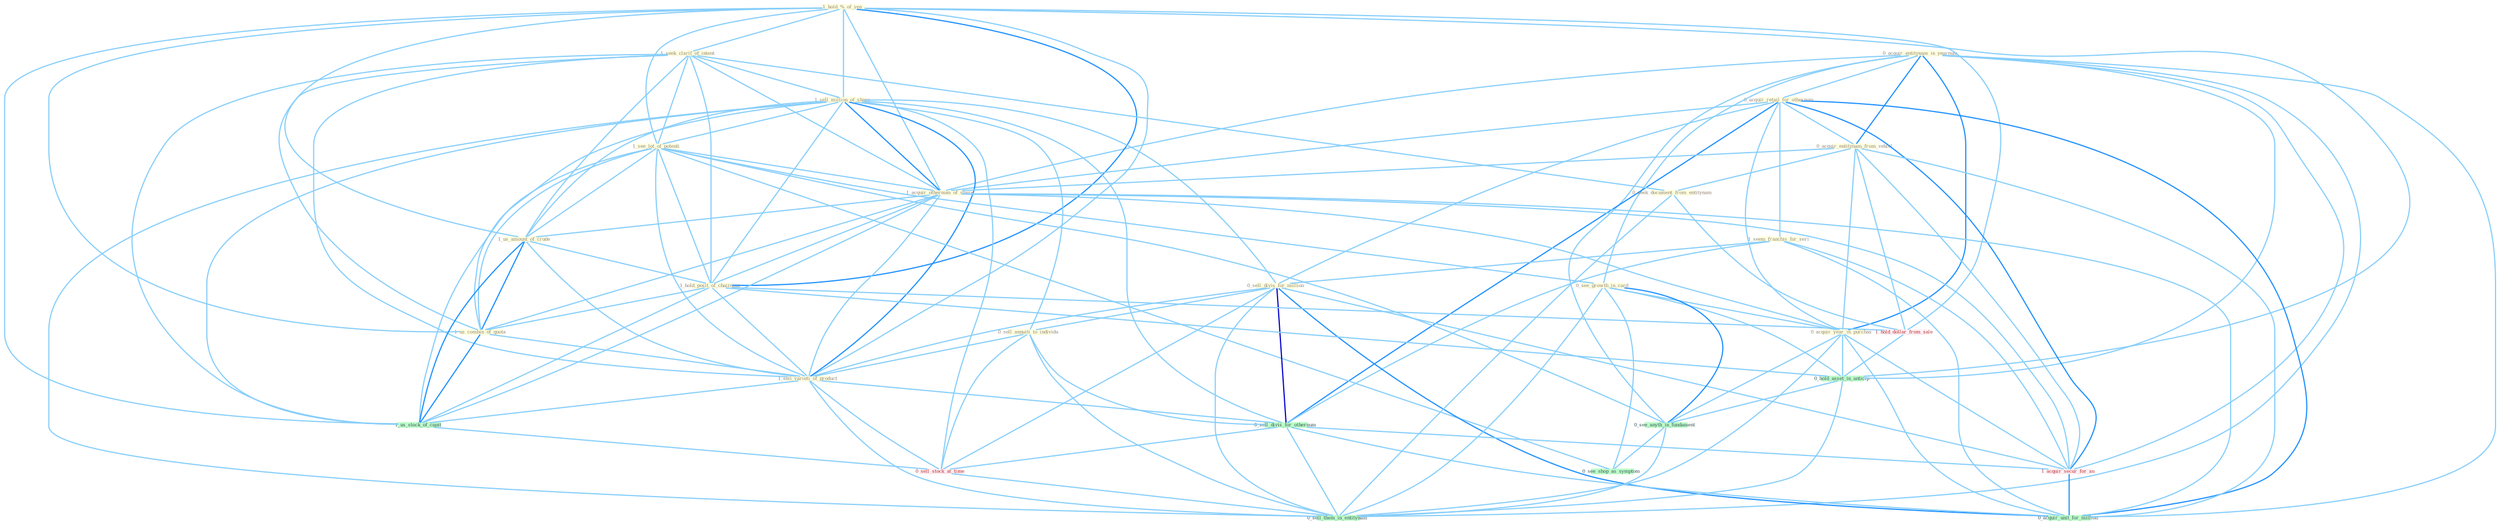 Graph G{ 
    node
    [shape=polygon,style=filled,width=.5,height=.06,color="#BDFCC9",fixedsize=true,fontsize=4,
    fontcolor="#2f4f4f"];
    {node
    [color="#ffffe0", fontcolor="#8b7d6b"] "0_acquir_entitynam_in_yearnum " "1_hold_%_of_yen " "0_acquir_retail_for_othernum " "1_seek_clarif_of_intent " "1_sell_million_of_share " "1_see_lot_of_potenti " "0_acquir_entitynam_from_vehicl " "1_acquir_othernum_of_share " "1_seem_franchis_for_seri " "0_sell_divis_for_million " "1_us_amount_of_crude " "1_hold_posit_of_chairman " "0_see_growth_in_card " "0_sell_annuiti_to_individu " "0_seek_document_from_entitynam " "0_acquir_year_in_purchas " "1_us_combin_of_quota " "1_sell_varieti_of_product "}
{node [color="#fff0f5", fontcolor="#b22222"] "1_acquir_secur_for_an " "1_hold_dollar_from_sale " "0_sell_stock_at_time "}
edge [color="#B0E2FF"];

	"0_acquir_entitynam_in_yearnum " -- "0_acquir_retail_for_othernum " [w="1", color="#87cefa" ];
	"0_acquir_entitynam_in_yearnum " -- "0_acquir_entitynam_from_vehicl " [w="2", color="#1e90ff" , len=0.8];
	"0_acquir_entitynam_in_yearnum " -- "1_acquir_othernum_of_share " [w="1", color="#87cefa" ];
	"0_acquir_entitynam_in_yearnum " -- "0_see_growth_in_card " [w="1", color="#87cefa" ];
	"0_acquir_entitynam_in_yearnum " -- "0_acquir_year_in_purchas " [w="2", color="#1e90ff" , len=0.8];
	"0_acquir_entitynam_in_yearnum " -- "1_acquir_secur_for_an " [w="1", color="#87cefa" ];
	"0_acquir_entitynam_in_yearnum " -- "0_hold_asset_in_anticip " [w="1", color="#87cefa" ];
	"0_acquir_entitynam_in_yearnum " -- "0_see_anyth_in_fundament " [w="1", color="#87cefa" ];
	"0_acquir_entitynam_in_yearnum " -- "0_acquir_unit_for_million " [w="1", color="#87cefa" ];
	"0_acquir_entitynam_in_yearnum " -- "0_sell_them_in_entitynam " [w="1", color="#87cefa" ];
	"1_hold_%_of_yen " -- "1_seek_clarif_of_intent " [w="1", color="#87cefa" ];
	"1_hold_%_of_yen " -- "1_sell_million_of_share " [w="1", color="#87cefa" ];
	"1_hold_%_of_yen " -- "1_see_lot_of_potenti " [w="1", color="#87cefa" ];
	"1_hold_%_of_yen " -- "1_acquir_othernum_of_share " [w="1", color="#87cefa" ];
	"1_hold_%_of_yen " -- "1_us_amount_of_crude " [w="1", color="#87cefa" ];
	"1_hold_%_of_yen " -- "1_hold_posit_of_chairman " [w="2", color="#1e90ff" , len=0.8];
	"1_hold_%_of_yen " -- "1_us_combin_of_quota " [w="1", color="#87cefa" ];
	"1_hold_%_of_yen " -- "1_sell_varieti_of_product " [w="1", color="#87cefa" ];
	"1_hold_%_of_yen " -- "1_us_stock_of_capit " [w="1", color="#87cefa" ];
	"1_hold_%_of_yen " -- "1_hold_dollar_from_sale " [w="1", color="#87cefa" ];
	"1_hold_%_of_yen " -- "0_hold_asset_in_anticip " [w="1", color="#87cefa" ];
	"0_acquir_retail_for_othernum " -- "0_acquir_entitynam_from_vehicl " [w="1", color="#87cefa" ];
	"0_acquir_retail_for_othernum " -- "1_acquir_othernum_of_share " [w="1", color="#87cefa" ];
	"0_acquir_retail_for_othernum " -- "1_seem_franchis_for_seri " [w="1", color="#87cefa" ];
	"0_acquir_retail_for_othernum " -- "0_sell_divis_for_million " [w="1", color="#87cefa" ];
	"0_acquir_retail_for_othernum " -- "0_acquir_year_in_purchas " [w="1", color="#87cefa" ];
	"0_acquir_retail_for_othernum " -- "0_sell_divis_for_othernum " [w="2", color="#1e90ff" , len=0.8];
	"0_acquir_retail_for_othernum " -- "1_acquir_secur_for_an " [w="2", color="#1e90ff" , len=0.8];
	"0_acquir_retail_for_othernum " -- "0_acquir_unit_for_million " [w="2", color="#1e90ff" , len=0.8];
	"1_seek_clarif_of_intent " -- "1_sell_million_of_share " [w="1", color="#87cefa" ];
	"1_seek_clarif_of_intent " -- "1_see_lot_of_potenti " [w="1", color="#87cefa" ];
	"1_seek_clarif_of_intent " -- "1_acquir_othernum_of_share " [w="1", color="#87cefa" ];
	"1_seek_clarif_of_intent " -- "1_us_amount_of_crude " [w="1", color="#87cefa" ];
	"1_seek_clarif_of_intent " -- "1_hold_posit_of_chairman " [w="1", color="#87cefa" ];
	"1_seek_clarif_of_intent " -- "0_seek_document_from_entitynam " [w="1", color="#87cefa" ];
	"1_seek_clarif_of_intent " -- "1_us_combin_of_quota " [w="1", color="#87cefa" ];
	"1_seek_clarif_of_intent " -- "1_sell_varieti_of_product " [w="1", color="#87cefa" ];
	"1_seek_clarif_of_intent " -- "1_us_stock_of_capit " [w="1", color="#87cefa" ];
	"1_sell_million_of_share " -- "1_see_lot_of_potenti " [w="1", color="#87cefa" ];
	"1_sell_million_of_share " -- "1_acquir_othernum_of_share " [w="2", color="#1e90ff" , len=0.8];
	"1_sell_million_of_share " -- "0_sell_divis_for_million " [w="1", color="#87cefa" ];
	"1_sell_million_of_share " -- "1_us_amount_of_crude " [w="1", color="#87cefa" ];
	"1_sell_million_of_share " -- "1_hold_posit_of_chairman " [w="1", color="#87cefa" ];
	"1_sell_million_of_share " -- "0_sell_annuiti_to_individu " [w="1", color="#87cefa" ];
	"1_sell_million_of_share " -- "1_us_combin_of_quota " [w="1", color="#87cefa" ];
	"1_sell_million_of_share " -- "1_sell_varieti_of_product " [w="2", color="#1e90ff" , len=0.8];
	"1_sell_million_of_share " -- "0_sell_divis_for_othernum " [w="1", color="#87cefa" ];
	"1_sell_million_of_share " -- "1_us_stock_of_capit " [w="1", color="#87cefa" ];
	"1_sell_million_of_share " -- "0_sell_stock_at_time " [w="1", color="#87cefa" ];
	"1_sell_million_of_share " -- "0_sell_them_in_entitynam " [w="1", color="#87cefa" ];
	"1_see_lot_of_potenti " -- "1_acquir_othernum_of_share " [w="1", color="#87cefa" ];
	"1_see_lot_of_potenti " -- "1_us_amount_of_crude " [w="1", color="#87cefa" ];
	"1_see_lot_of_potenti " -- "1_hold_posit_of_chairman " [w="1", color="#87cefa" ];
	"1_see_lot_of_potenti " -- "0_see_growth_in_card " [w="1", color="#87cefa" ];
	"1_see_lot_of_potenti " -- "1_us_combin_of_quota " [w="1", color="#87cefa" ];
	"1_see_lot_of_potenti " -- "1_sell_varieti_of_product " [w="1", color="#87cefa" ];
	"1_see_lot_of_potenti " -- "1_us_stock_of_capit " [w="1", color="#87cefa" ];
	"1_see_lot_of_potenti " -- "0_see_anyth_in_fundament " [w="1", color="#87cefa" ];
	"1_see_lot_of_potenti " -- "0_see_shop_as_symptom " [w="1", color="#87cefa" ];
	"0_acquir_entitynam_from_vehicl " -- "1_acquir_othernum_of_share " [w="1", color="#87cefa" ];
	"0_acquir_entitynam_from_vehicl " -- "0_seek_document_from_entitynam " [w="1", color="#87cefa" ];
	"0_acquir_entitynam_from_vehicl " -- "0_acquir_year_in_purchas " [w="1", color="#87cefa" ];
	"0_acquir_entitynam_from_vehicl " -- "1_acquir_secur_for_an " [w="1", color="#87cefa" ];
	"0_acquir_entitynam_from_vehicl " -- "1_hold_dollar_from_sale " [w="1", color="#87cefa" ];
	"0_acquir_entitynam_from_vehicl " -- "0_acquir_unit_for_million " [w="1", color="#87cefa" ];
	"1_acquir_othernum_of_share " -- "1_us_amount_of_crude " [w="1", color="#87cefa" ];
	"1_acquir_othernum_of_share " -- "1_hold_posit_of_chairman " [w="1", color="#87cefa" ];
	"1_acquir_othernum_of_share " -- "0_acquir_year_in_purchas " [w="1", color="#87cefa" ];
	"1_acquir_othernum_of_share " -- "1_us_combin_of_quota " [w="1", color="#87cefa" ];
	"1_acquir_othernum_of_share " -- "1_sell_varieti_of_product " [w="1", color="#87cefa" ];
	"1_acquir_othernum_of_share " -- "1_acquir_secur_for_an " [w="1", color="#87cefa" ];
	"1_acquir_othernum_of_share " -- "1_us_stock_of_capit " [w="1", color="#87cefa" ];
	"1_acquir_othernum_of_share " -- "0_acquir_unit_for_million " [w="1", color="#87cefa" ];
	"1_seem_franchis_for_seri " -- "0_sell_divis_for_million " [w="1", color="#87cefa" ];
	"1_seem_franchis_for_seri " -- "0_sell_divis_for_othernum " [w="1", color="#87cefa" ];
	"1_seem_franchis_for_seri " -- "1_acquir_secur_for_an " [w="1", color="#87cefa" ];
	"1_seem_franchis_for_seri " -- "0_acquir_unit_for_million " [w="1", color="#87cefa" ];
	"0_sell_divis_for_million " -- "0_sell_annuiti_to_individu " [w="1", color="#87cefa" ];
	"0_sell_divis_for_million " -- "1_sell_varieti_of_product " [w="1", color="#87cefa" ];
	"0_sell_divis_for_million " -- "0_sell_divis_for_othernum " [w="3", color="#0000cd" , len=0.6];
	"0_sell_divis_for_million " -- "1_acquir_secur_for_an " [w="1", color="#87cefa" ];
	"0_sell_divis_for_million " -- "0_sell_stock_at_time " [w="1", color="#87cefa" ];
	"0_sell_divis_for_million " -- "0_acquir_unit_for_million " [w="2", color="#1e90ff" , len=0.8];
	"0_sell_divis_for_million " -- "0_sell_them_in_entitynam " [w="1", color="#87cefa" ];
	"1_us_amount_of_crude " -- "1_hold_posit_of_chairman " [w="1", color="#87cefa" ];
	"1_us_amount_of_crude " -- "1_us_combin_of_quota " [w="2", color="#1e90ff" , len=0.8];
	"1_us_amount_of_crude " -- "1_sell_varieti_of_product " [w="1", color="#87cefa" ];
	"1_us_amount_of_crude " -- "1_us_stock_of_capit " [w="2", color="#1e90ff" , len=0.8];
	"1_hold_posit_of_chairman " -- "1_us_combin_of_quota " [w="1", color="#87cefa" ];
	"1_hold_posit_of_chairman " -- "1_sell_varieti_of_product " [w="1", color="#87cefa" ];
	"1_hold_posit_of_chairman " -- "1_us_stock_of_capit " [w="1", color="#87cefa" ];
	"1_hold_posit_of_chairman " -- "1_hold_dollar_from_sale " [w="1", color="#87cefa" ];
	"1_hold_posit_of_chairman " -- "0_hold_asset_in_anticip " [w="1", color="#87cefa" ];
	"0_see_growth_in_card " -- "0_acquir_year_in_purchas " [w="1", color="#87cefa" ];
	"0_see_growth_in_card " -- "0_hold_asset_in_anticip " [w="1", color="#87cefa" ];
	"0_see_growth_in_card " -- "0_see_anyth_in_fundament " [w="2", color="#1e90ff" , len=0.8];
	"0_see_growth_in_card " -- "0_see_shop_as_symptom " [w="1", color="#87cefa" ];
	"0_see_growth_in_card " -- "0_sell_them_in_entitynam " [w="1", color="#87cefa" ];
	"0_sell_annuiti_to_individu " -- "1_sell_varieti_of_product " [w="1", color="#87cefa" ];
	"0_sell_annuiti_to_individu " -- "0_sell_divis_for_othernum " [w="1", color="#87cefa" ];
	"0_sell_annuiti_to_individu " -- "0_sell_stock_at_time " [w="1", color="#87cefa" ];
	"0_sell_annuiti_to_individu " -- "0_sell_them_in_entitynam " [w="1", color="#87cefa" ];
	"0_seek_document_from_entitynam " -- "1_hold_dollar_from_sale " [w="1", color="#87cefa" ];
	"0_seek_document_from_entitynam " -- "0_sell_them_in_entitynam " [w="1", color="#87cefa" ];
	"0_acquir_year_in_purchas " -- "1_acquir_secur_for_an " [w="1", color="#87cefa" ];
	"0_acquir_year_in_purchas " -- "0_hold_asset_in_anticip " [w="1", color="#87cefa" ];
	"0_acquir_year_in_purchas " -- "0_see_anyth_in_fundament " [w="1", color="#87cefa" ];
	"0_acquir_year_in_purchas " -- "0_acquir_unit_for_million " [w="1", color="#87cefa" ];
	"0_acquir_year_in_purchas " -- "0_sell_them_in_entitynam " [w="1", color="#87cefa" ];
	"1_us_combin_of_quota " -- "1_sell_varieti_of_product " [w="1", color="#87cefa" ];
	"1_us_combin_of_quota " -- "1_us_stock_of_capit " [w="2", color="#1e90ff" , len=0.8];
	"1_sell_varieti_of_product " -- "0_sell_divis_for_othernum " [w="1", color="#87cefa" ];
	"1_sell_varieti_of_product " -- "1_us_stock_of_capit " [w="1", color="#87cefa" ];
	"1_sell_varieti_of_product " -- "0_sell_stock_at_time " [w="1", color="#87cefa" ];
	"1_sell_varieti_of_product " -- "0_sell_them_in_entitynam " [w="1", color="#87cefa" ];
	"0_sell_divis_for_othernum " -- "1_acquir_secur_for_an " [w="1", color="#87cefa" ];
	"0_sell_divis_for_othernum " -- "0_sell_stock_at_time " [w="1", color="#87cefa" ];
	"0_sell_divis_for_othernum " -- "0_acquir_unit_for_million " [w="1", color="#87cefa" ];
	"0_sell_divis_for_othernum " -- "0_sell_them_in_entitynam " [w="1", color="#87cefa" ];
	"1_acquir_secur_for_an " -- "0_acquir_unit_for_million " [w="2", color="#1e90ff" , len=0.8];
	"1_us_stock_of_capit " -- "0_sell_stock_at_time " [w="1", color="#87cefa" ];
	"1_hold_dollar_from_sale " -- "0_hold_asset_in_anticip " [w="1", color="#87cefa" ];
	"0_hold_asset_in_anticip " -- "0_see_anyth_in_fundament " [w="1", color="#87cefa" ];
	"0_hold_asset_in_anticip " -- "0_sell_them_in_entitynam " [w="1", color="#87cefa" ];
	"0_sell_stock_at_time " -- "0_sell_them_in_entitynam " [w="1", color="#87cefa" ];
	"0_see_anyth_in_fundament " -- "0_see_shop_as_symptom " [w="1", color="#87cefa" ];
	"0_see_anyth_in_fundament " -- "0_sell_them_in_entitynam " [w="1", color="#87cefa" ];
}